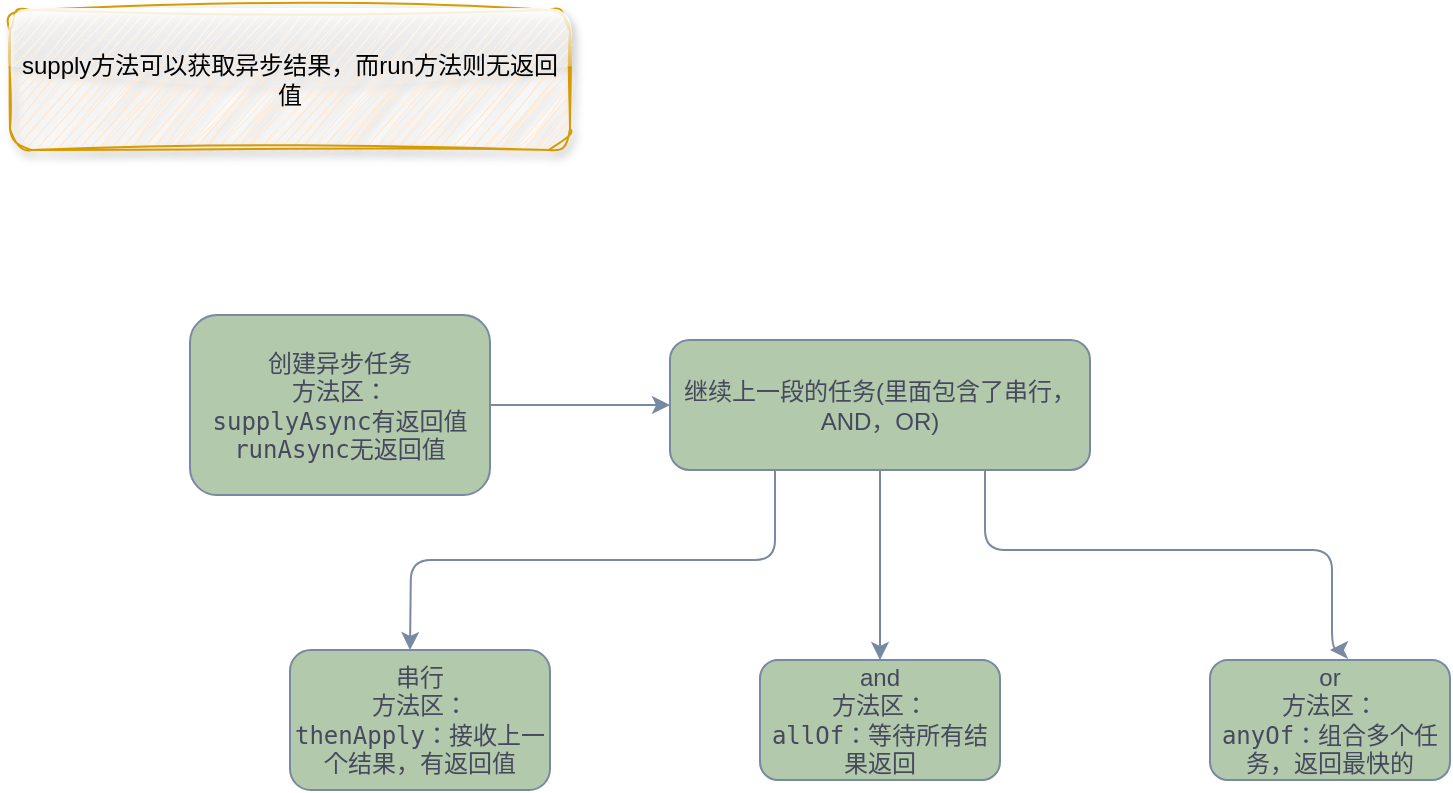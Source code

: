 <mxfile version="21.6.2" type="github">
  <diagram name="第 1 页" id="UlHOBUHQQT1p7I-PRN9C">
    <mxGraphModel dx="1050" dy="587" grid="1" gridSize="10" guides="1" tooltips="1" connect="1" arrows="1" fold="1" page="1" pageScale="1" pageWidth="827" pageHeight="1169" math="0" shadow="0">
      <root>
        <mxCell id="0" />
        <mxCell id="1" parent="0" />
        <mxCell id="5Ssgm4XBpzHBAFNrfpxf-3" value="" style="edgeStyle=orthogonalEdgeStyle;rounded=1;orthogonalLoop=1;jettySize=auto;html=1;labelBackgroundColor=none;strokeColor=#788AA3;fontColor=default;" edge="1" parent="1" source="5Ssgm4XBpzHBAFNrfpxf-1" target="5Ssgm4XBpzHBAFNrfpxf-2">
          <mxGeometry relative="1" as="geometry" />
        </mxCell>
        <mxCell id="5Ssgm4XBpzHBAFNrfpxf-1" value="创建异步任务&lt;br&gt;方法区：&lt;br&gt;&lt;code&gt;supplyAsync有返回值&lt;br&gt;&lt;/code&gt;&lt;code&gt;runAsync无返回值&lt;/code&gt;" style="rounded=1;whiteSpace=wrap;html=1;labelBackgroundColor=none;fillColor=#B2C9AB;strokeColor=#788AA3;fontColor=#46495D;" vertex="1" parent="1">
          <mxGeometry x="150" y="172.5" width="150" height="90" as="geometry" />
        </mxCell>
        <mxCell id="5Ssgm4XBpzHBAFNrfpxf-8" value="" style="edgeStyle=orthogonalEdgeStyle;rounded=1;orthogonalLoop=1;jettySize=auto;html=1;labelBackgroundColor=none;strokeColor=#788AA3;fontColor=default;" edge="1" parent="1" source="5Ssgm4XBpzHBAFNrfpxf-2" target="5Ssgm4XBpzHBAFNrfpxf-7">
          <mxGeometry relative="1" as="geometry" />
        </mxCell>
        <mxCell id="5Ssgm4XBpzHBAFNrfpxf-9" style="edgeStyle=orthogonalEdgeStyle;rounded=1;orthogonalLoop=1;jettySize=auto;html=1;exitX=0.25;exitY=1;exitDx=0;exitDy=0;labelBackgroundColor=none;strokeColor=#788AA3;fontColor=default;" edge="1" parent="1" source="5Ssgm4XBpzHBAFNrfpxf-2">
          <mxGeometry relative="1" as="geometry">
            <mxPoint x="260" y="340" as="targetPoint" />
          </mxGeometry>
        </mxCell>
        <mxCell id="5Ssgm4XBpzHBAFNrfpxf-13" style="edgeStyle=orthogonalEdgeStyle;rounded=1;orthogonalLoop=1;jettySize=auto;html=1;exitX=0.75;exitY=1;exitDx=0;exitDy=0;labelBackgroundColor=none;strokeColor=#788AA3;fontColor=default;" edge="1" parent="1" source="5Ssgm4XBpzHBAFNrfpxf-2">
          <mxGeometry relative="1" as="geometry">
            <mxPoint x="720" y="340" as="targetPoint" />
            <Array as="points">
              <mxPoint x="548" y="290" />
              <mxPoint x="721" y="290" />
            </Array>
          </mxGeometry>
        </mxCell>
        <mxCell id="5Ssgm4XBpzHBAFNrfpxf-2" value="继续上一段的任务(里面包含了串行，AND，OR)" style="rounded=1;whiteSpace=wrap;html=1;labelBackgroundColor=none;fillColor=#B2C9AB;strokeColor=#788AA3;fontColor=#46495D;" vertex="1" parent="1">
          <mxGeometry x="390" y="185" width="210" height="65" as="geometry" />
        </mxCell>
        <mxCell id="5Ssgm4XBpzHBAFNrfpxf-7" value="and&lt;br&gt;方法区：&lt;br&gt;&lt;code&gt;allOf：等待所有结果返回&lt;/code&gt;" style="whiteSpace=wrap;html=1;rounded=1;labelBackgroundColor=none;fillColor=#B2C9AB;strokeColor=#788AA3;fontColor=#46495D;" vertex="1" parent="1">
          <mxGeometry x="435" y="345" width="120" height="60" as="geometry" />
        </mxCell>
        <mxCell id="5Ssgm4XBpzHBAFNrfpxf-11" value="串行&lt;br&gt;方法区：&lt;br&gt;&lt;code&gt;thenApply：接收上一个结果，有返回值&lt;/code&gt;" style="rounded=1;whiteSpace=wrap;html=1;labelBackgroundColor=none;fillColor=#B2C9AB;strokeColor=#788AA3;fontColor=#46495D;" vertex="1" parent="1">
          <mxGeometry x="200" y="340" width="130" height="70" as="geometry" />
        </mxCell>
        <mxCell id="5Ssgm4XBpzHBAFNrfpxf-14" value="or&lt;br&gt;方法区：&lt;br&gt;&lt;code&gt;anyOf：组合多个任务，返回最快的&lt;/code&gt;" style="rounded=1;whiteSpace=wrap;html=1;labelBackgroundColor=none;fillColor=#B2C9AB;strokeColor=#788AA3;fontColor=#46495D;" vertex="1" parent="1">
          <mxGeometry x="660" y="345" width="120" height="60" as="geometry" />
        </mxCell>
        <mxCell id="5Ssgm4XBpzHBAFNrfpxf-16" value="supply方法可以获取异步结果，而run方法则无返回值" style="rounded=1;whiteSpace=wrap;html=1;strokeColor=#d79b00;fillColor=#ffe6cc;glass=1;shadow=1;sketch=1;curveFitting=1;jiggle=2;" vertex="1" parent="1">
          <mxGeometry x="60" y="20" width="280" height="70" as="geometry" />
        </mxCell>
      </root>
    </mxGraphModel>
  </diagram>
</mxfile>
